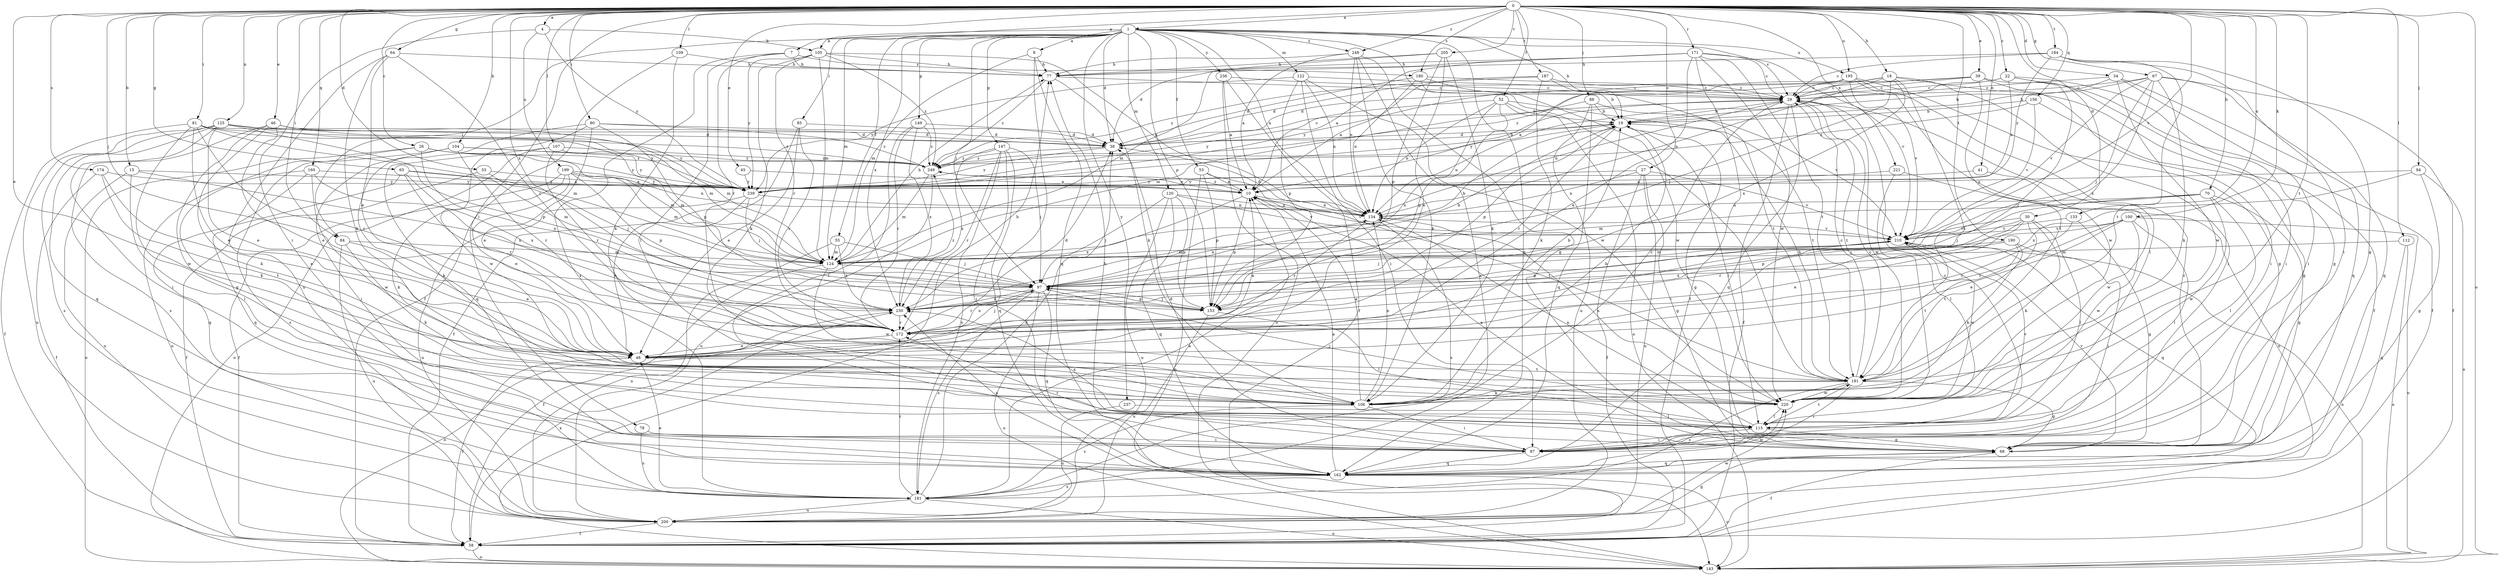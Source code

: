 strict digraph  {
0;
1;
4;
7;
8;
10;
15;
18;
19;
22;
26;
27;
29;
30;
33;
34;
38;
39;
41;
45;
46;
48;
52;
53;
55;
58;
64;
65;
67;
68;
70;
77;
78;
80;
81;
84;
85;
87;
88;
94;
97;
100;
104;
105;
106;
107;
109;
112;
115;
120;
122;
124;
125;
133;
134;
143;
147;
149;
153;
156;
160;
162;
171;
172;
174;
180;
181;
184;
187;
190;
191;
195;
199;
200;
205;
210;
220;
221;
230;
236;
237;
239;
248;
249;
0 -> 1  [label=a];
0 -> 4  [label=a];
0 -> 7  [label=a];
0 -> 15  [label=b];
0 -> 18  [label=b];
0 -> 22  [label=c];
0 -> 26  [label=c];
0 -> 27  [label=c];
0 -> 30  [label=d];
0 -> 33  [label=d];
0 -> 34  [label=d];
0 -> 39  [label=e];
0 -> 41  [label=e];
0 -> 45  [label=e];
0 -> 46  [label=e];
0 -> 48  [label=e];
0 -> 52  [label=f];
0 -> 64  [label=g];
0 -> 65  [label=g];
0 -> 67  [label=g];
0 -> 70  [label=h];
0 -> 78  [label=i];
0 -> 80  [label=i];
0 -> 81  [label=i];
0 -> 84  [label=i];
0 -> 88  [label=j];
0 -> 94  [label=j];
0 -> 97  [label=j];
0 -> 100  [label=k];
0 -> 104  [label=k];
0 -> 107  [label=l];
0 -> 109  [label=l];
0 -> 112  [label=l];
0 -> 125  [label=n];
0 -> 133  [label=n];
0 -> 143  [label=o];
0 -> 156  [label=q];
0 -> 160  [label=q];
0 -> 171  [label=r];
0 -> 174  [label=s];
0 -> 180  [label=s];
0 -> 184  [label=t];
0 -> 187  [label=t];
0 -> 190  [label=t];
0 -> 191  [label=t];
0 -> 195  [label=u];
0 -> 205  [label=v];
0 -> 210  [label=v];
0 -> 221  [label=x];
0 -> 230  [label=x];
0 -> 248  [label=z];
1 -> 8  [label=a];
1 -> 19  [label=b];
1 -> 29  [label=c];
1 -> 38  [label=d];
1 -> 53  [label=f];
1 -> 55  [label=f];
1 -> 84  [label=i];
1 -> 85  [label=i];
1 -> 97  [label=j];
1 -> 105  [label=k];
1 -> 120  [label=m];
1 -> 122  [label=m];
1 -> 124  [label=m];
1 -> 134  [label=n];
1 -> 147  [label=p];
1 -> 149  [label=p];
1 -> 153  [label=p];
1 -> 162  [label=q];
1 -> 191  [label=t];
1 -> 195  [label=u];
1 -> 230  [label=x];
1 -> 236  [label=y];
1 -> 237  [label=y];
1 -> 248  [label=z];
4 -> 87  [label=i];
4 -> 105  [label=k];
4 -> 199  [label=u];
4 -> 239  [label=y];
7 -> 77  [label=h];
7 -> 115  [label=l];
7 -> 172  [label=r];
7 -> 180  [label=s];
7 -> 181  [label=s];
8 -> 77  [label=h];
8 -> 124  [label=m];
8 -> 143  [label=o];
8 -> 162  [label=q];
10 -> 134  [label=n];
10 -> 153  [label=p];
10 -> 210  [label=v];
10 -> 230  [label=x];
10 -> 249  [label=z];
15 -> 97  [label=j];
15 -> 115  [label=l];
15 -> 200  [label=u];
15 -> 239  [label=y];
18 -> 10  [label=a];
18 -> 29  [label=c];
18 -> 58  [label=f];
18 -> 87  [label=i];
18 -> 97  [label=j];
18 -> 134  [label=n];
18 -> 191  [label=t];
18 -> 230  [label=x];
19 -> 38  [label=d];
19 -> 68  [label=g];
19 -> 115  [label=l];
19 -> 134  [label=n];
19 -> 153  [label=p];
19 -> 172  [label=r];
22 -> 10  [label=a];
22 -> 29  [label=c];
22 -> 68  [label=g];
22 -> 87  [label=i];
22 -> 172  [label=r];
22 -> 249  [label=z];
26 -> 106  [label=k];
26 -> 124  [label=m];
26 -> 143  [label=o];
26 -> 230  [label=x];
26 -> 239  [label=y];
26 -> 249  [label=z];
27 -> 58  [label=f];
27 -> 68  [label=g];
27 -> 134  [label=n];
27 -> 200  [label=u];
27 -> 210  [label=v];
27 -> 239  [label=y];
29 -> 19  [label=b];
29 -> 58  [label=f];
29 -> 134  [label=n];
29 -> 162  [label=q];
29 -> 191  [label=t];
29 -> 220  [label=w];
29 -> 239  [label=y];
30 -> 48  [label=e];
30 -> 106  [label=k];
30 -> 115  [label=l];
30 -> 153  [label=p];
30 -> 172  [label=r];
30 -> 191  [label=t];
30 -> 210  [label=v];
33 -> 10  [label=a];
33 -> 58  [label=f];
33 -> 97  [label=j];
34 -> 19  [label=b];
34 -> 29  [label=c];
34 -> 87  [label=i];
34 -> 162  [label=q];
34 -> 220  [label=w];
38 -> 19  [label=b];
38 -> 29  [label=c];
38 -> 239  [label=y];
38 -> 249  [label=z];
39 -> 29  [label=c];
39 -> 38  [label=d];
39 -> 58  [label=f];
39 -> 87  [label=i];
39 -> 191  [label=t];
39 -> 249  [label=z];
41 -> 220  [label=w];
41 -> 239  [label=y];
45 -> 10  [label=a];
45 -> 239  [label=y];
46 -> 38  [label=d];
46 -> 48  [label=e];
46 -> 68  [label=g];
46 -> 106  [label=k];
46 -> 124  [label=m];
46 -> 181  [label=s];
48 -> 10  [label=a];
48 -> 19  [label=b];
48 -> 58  [label=f];
48 -> 77  [label=h];
48 -> 191  [label=t];
48 -> 210  [label=v];
52 -> 19  [label=b];
52 -> 134  [label=n];
52 -> 143  [label=o];
52 -> 153  [label=p];
52 -> 191  [label=t];
52 -> 230  [label=x];
52 -> 239  [label=y];
53 -> 10  [label=a];
53 -> 143  [label=o];
53 -> 153  [label=p];
53 -> 191  [label=t];
55 -> 97  [label=j];
55 -> 124  [label=m];
55 -> 200  [label=u];
55 -> 230  [label=x];
58 -> 143  [label=o];
58 -> 230  [label=x];
64 -> 48  [label=e];
64 -> 77  [label=h];
64 -> 106  [label=k];
64 -> 172  [label=r];
64 -> 200  [label=u];
65 -> 10  [label=a];
65 -> 124  [label=m];
65 -> 162  [label=q];
65 -> 172  [label=r];
65 -> 230  [label=x];
67 -> 19  [label=b];
67 -> 29  [label=c];
67 -> 58  [label=f];
67 -> 97  [label=j];
67 -> 106  [label=k];
67 -> 162  [label=q];
67 -> 210  [label=v];
67 -> 230  [label=x];
68 -> 10  [label=a];
68 -> 29  [label=c];
68 -> 58  [label=f];
68 -> 162  [label=q];
68 -> 172  [label=r];
68 -> 210  [label=v];
70 -> 68  [label=g];
70 -> 97  [label=j];
70 -> 115  [label=l];
70 -> 124  [label=m];
70 -> 134  [label=n];
70 -> 220  [label=w];
77 -> 29  [label=c];
77 -> 106  [label=k];
77 -> 249  [label=z];
78 -> 87  [label=i];
78 -> 181  [label=s];
80 -> 38  [label=d];
80 -> 48  [label=e];
80 -> 153  [label=p];
80 -> 162  [label=q];
80 -> 220  [label=w];
80 -> 249  [label=z];
81 -> 38  [label=d];
81 -> 48  [label=e];
81 -> 58  [label=f];
81 -> 124  [label=m];
81 -> 172  [label=r];
81 -> 220  [label=w];
81 -> 239  [label=y];
81 -> 249  [label=z];
84 -> 48  [label=e];
84 -> 106  [label=k];
84 -> 124  [label=m];
84 -> 200  [label=u];
85 -> 38  [label=d];
85 -> 48  [label=e];
85 -> 58  [label=f];
85 -> 172  [label=r];
87 -> 29  [label=c];
87 -> 38  [label=d];
87 -> 77  [label=h];
87 -> 162  [label=q];
88 -> 19  [label=b];
88 -> 124  [label=m];
88 -> 162  [label=q];
88 -> 200  [label=u];
88 -> 210  [label=v];
94 -> 68  [label=g];
94 -> 143  [label=o];
94 -> 230  [label=x];
94 -> 239  [label=y];
97 -> 19  [label=b];
97 -> 134  [label=n];
97 -> 143  [label=o];
97 -> 153  [label=p];
97 -> 162  [label=q];
97 -> 172  [label=r];
97 -> 181  [label=s];
97 -> 230  [label=x];
100 -> 48  [label=e];
100 -> 97  [label=j];
100 -> 115  [label=l];
100 -> 143  [label=o];
100 -> 172  [label=r];
100 -> 210  [label=v];
100 -> 220  [label=w];
104 -> 87  [label=i];
104 -> 172  [label=r];
104 -> 181  [label=s];
104 -> 239  [label=y];
104 -> 249  [label=z];
105 -> 77  [label=h];
105 -> 106  [label=k];
105 -> 124  [label=m];
105 -> 134  [label=n];
105 -> 172  [label=r];
105 -> 239  [label=y];
105 -> 249  [label=z];
106 -> 10  [label=a];
106 -> 19  [label=b];
106 -> 29  [label=c];
106 -> 87  [label=i];
106 -> 134  [label=n];
106 -> 181  [label=s];
107 -> 106  [label=k];
107 -> 124  [label=m];
107 -> 143  [label=o];
107 -> 172  [label=r];
107 -> 249  [label=z];
109 -> 58  [label=f];
109 -> 77  [label=h];
109 -> 106  [label=k];
112 -> 124  [label=m];
112 -> 143  [label=o];
112 -> 162  [label=q];
115 -> 68  [label=g];
115 -> 87  [label=i];
115 -> 134  [label=n];
115 -> 191  [label=t];
115 -> 210  [label=v];
115 -> 230  [label=x];
120 -> 97  [label=j];
120 -> 134  [label=n];
120 -> 153  [label=p];
120 -> 162  [label=q];
120 -> 200  [label=u];
120 -> 210  [label=v];
122 -> 29  [label=c];
122 -> 87  [label=i];
122 -> 134  [label=n];
122 -> 153  [label=p];
122 -> 220  [label=w];
122 -> 239  [label=y];
124 -> 19  [label=b];
124 -> 58  [label=f];
124 -> 77  [label=h];
124 -> 97  [label=j];
124 -> 220  [label=w];
125 -> 38  [label=d];
125 -> 48  [label=e];
125 -> 87  [label=i];
125 -> 124  [label=m];
125 -> 153  [label=p];
125 -> 162  [label=q];
125 -> 181  [label=s];
125 -> 200  [label=u];
125 -> 239  [label=y];
133 -> 68  [label=g];
133 -> 172  [label=r];
133 -> 210  [label=v];
134 -> 38  [label=d];
134 -> 172  [label=r];
134 -> 181  [label=s];
134 -> 210  [label=v];
147 -> 87  [label=i];
147 -> 97  [label=j];
147 -> 162  [label=q];
147 -> 172  [label=r];
147 -> 181  [label=s];
147 -> 230  [label=x];
147 -> 249  [label=z];
149 -> 38  [label=d];
149 -> 115  [label=l];
149 -> 172  [label=r];
149 -> 230  [label=x];
149 -> 249  [label=z];
153 -> 97  [label=j];
153 -> 115  [label=l];
153 -> 200  [label=u];
156 -> 19  [label=b];
156 -> 68  [label=g];
156 -> 210  [label=v];
156 -> 249  [label=z];
160 -> 162  [label=q];
160 -> 200  [label=u];
160 -> 220  [label=w];
160 -> 230  [label=x];
160 -> 239  [label=y];
162 -> 10  [label=a];
162 -> 143  [label=o];
162 -> 181  [label=s];
162 -> 220  [label=w];
162 -> 230  [label=x];
171 -> 10  [label=a];
171 -> 29  [label=c];
171 -> 38  [label=d];
171 -> 48  [label=e];
171 -> 58  [label=f];
171 -> 77  [label=h];
171 -> 191  [label=t];
171 -> 210  [label=v];
171 -> 220  [label=w];
172 -> 38  [label=d];
172 -> 48  [label=e];
172 -> 97  [label=j];
174 -> 48  [label=e];
174 -> 58  [label=f];
174 -> 191  [label=t];
174 -> 239  [label=y];
180 -> 29  [label=c];
180 -> 38  [label=d];
180 -> 134  [label=n];
180 -> 191  [label=t];
180 -> 220  [label=w];
181 -> 10  [label=a];
181 -> 38  [label=d];
181 -> 48  [label=e];
181 -> 143  [label=o];
181 -> 172  [label=r];
181 -> 200  [label=u];
184 -> 29  [label=c];
184 -> 68  [label=g];
184 -> 77  [label=h];
184 -> 87  [label=i];
184 -> 191  [label=t];
184 -> 239  [label=y];
187 -> 10  [label=a];
187 -> 19  [label=b];
187 -> 29  [label=c];
187 -> 106  [label=k];
187 -> 249  [label=z];
190 -> 87  [label=i];
190 -> 106  [label=k];
190 -> 124  [label=m];
190 -> 191  [label=t];
190 -> 230  [label=x];
191 -> 19  [label=b];
191 -> 29  [label=c];
191 -> 68  [label=g];
191 -> 87  [label=i];
191 -> 106  [label=k];
191 -> 181  [label=s];
191 -> 220  [label=w];
195 -> 29  [label=c];
195 -> 38  [label=d];
195 -> 68  [label=g];
195 -> 115  [label=l];
195 -> 210  [label=v];
195 -> 220  [label=w];
195 -> 239  [label=y];
199 -> 48  [label=e];
199 -> 58  [label=f];
199 -> 106  [label=k];
199 -> 124  [label=m];
199 -> 134  [label=n];
199 -> 153  [label=p];
199 -> 239  [label=y];
200 -> 58  [label=f];
200 -> 68  [label=g];
200 -> 220  [label=w];
205 -> 48  [label=e];
205 -> 77  [label=h];
205 -> 106  [label=k];
205 -> 124  [label=m];
205 -> 153  [label=p];
210 -> 97  [label=j];
210 -> 124  [label=m];
210 -> 143  [label=o];
210 -> 153  [label=p];
210 -> 162  [label=q];
210 -> 220  [label=w];
220 -> 29  [label=c];
220 -> 97  [label=j];
220 -> 115  [label=l];
220 -> 134  [label=n];
221 -> 10  [label=a];
221 -> 115  [label=l];
221 -> 200  [label=u];
230 -> 143  [label=o];
230 -> 172  [label=r];
230 -> 249  [label=z];
236 -> 10  [label=a];
236 -> 29  [label=c];
236 -> 58  [label=f];
236 -> 143  [label=o];
237 -> 115  [label=l];
237 -> 200  [label=u];
239 -> 48  [label=e];
239 -> 97  [label=j];
239 -> 134  [label=n];
239 -> 200  [label=u];
248 -> 10  [label=a];
248 -> 68  [label=g];
248 -> 77  [label=h];
248 -> 106  [label=k];
248 -> 134  [label=n];
248 -> 181  [label=s];
249 -> 10  [label=a];
249 -> 124  [label=m];
249 -> 200  [label=u];
}
